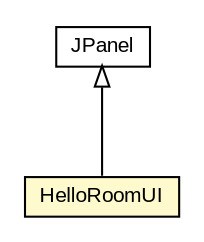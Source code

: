 #!/usr/local/bin/dot
#
# Class diagram 
# Generated by UMLGraph version 5.3 (http://www.umlgraph.org/)
#

digraph G {
	edge [fontname="arial",fontsize=10,labelfontname="arial",labelfontsize=10];
	node [fontname="arial",fontsize=10,shape=plaintext];
	nodesep=0.25;
	ranksep=0.5;
	// context.arch.intelligibility.apps.helloroom.HelloRoom.HelloRoomUI
	c40174 [label=<<table title="context.arch.intelligibility.apps.helloroom.HelloRoom.HelloRoomUI" border="0" cellborder="1" cellspacing="0" cellpadding="2" port="p" bgcolor="lemonChiffon" href="./HelloRoom.HelloRoomUI.html">
		<tr><td><table border="0" cellspacing="0" cellpadding="1">
<tr><td align="center" balign="center"> HelloRoomUI </td></tr>
		</table></td></tr>
		</table>>, fontname="arial", fontcolor="black", fontsize=10.0];
	//context.arch.intelligibility.apps.helloroom.HelloRoom.HelloRoomUI extends javax.swing.JPanel
	c40503:p -> c40174:p [dir=back,arrowtail=empty];
	// javax.swing.JPanel
	c40503 [label=<<table title="javax.swing.JPanel" border="0" cellborder="1" cellspacing="0" cellpadding="2" port="p" href="http://java.sun.com/j2se/1.4.2/docs/api/javax/swing/JPanel.html">
		<tr><td><table border="0" cellspacing="0" cellpadding="1">
<tr><td align="center" balign="center"> JPanel </td></tr>
		</table></td></tr>
		</table>>, fontname="arial", fontcolor="black", fontsize=10.0];
}

